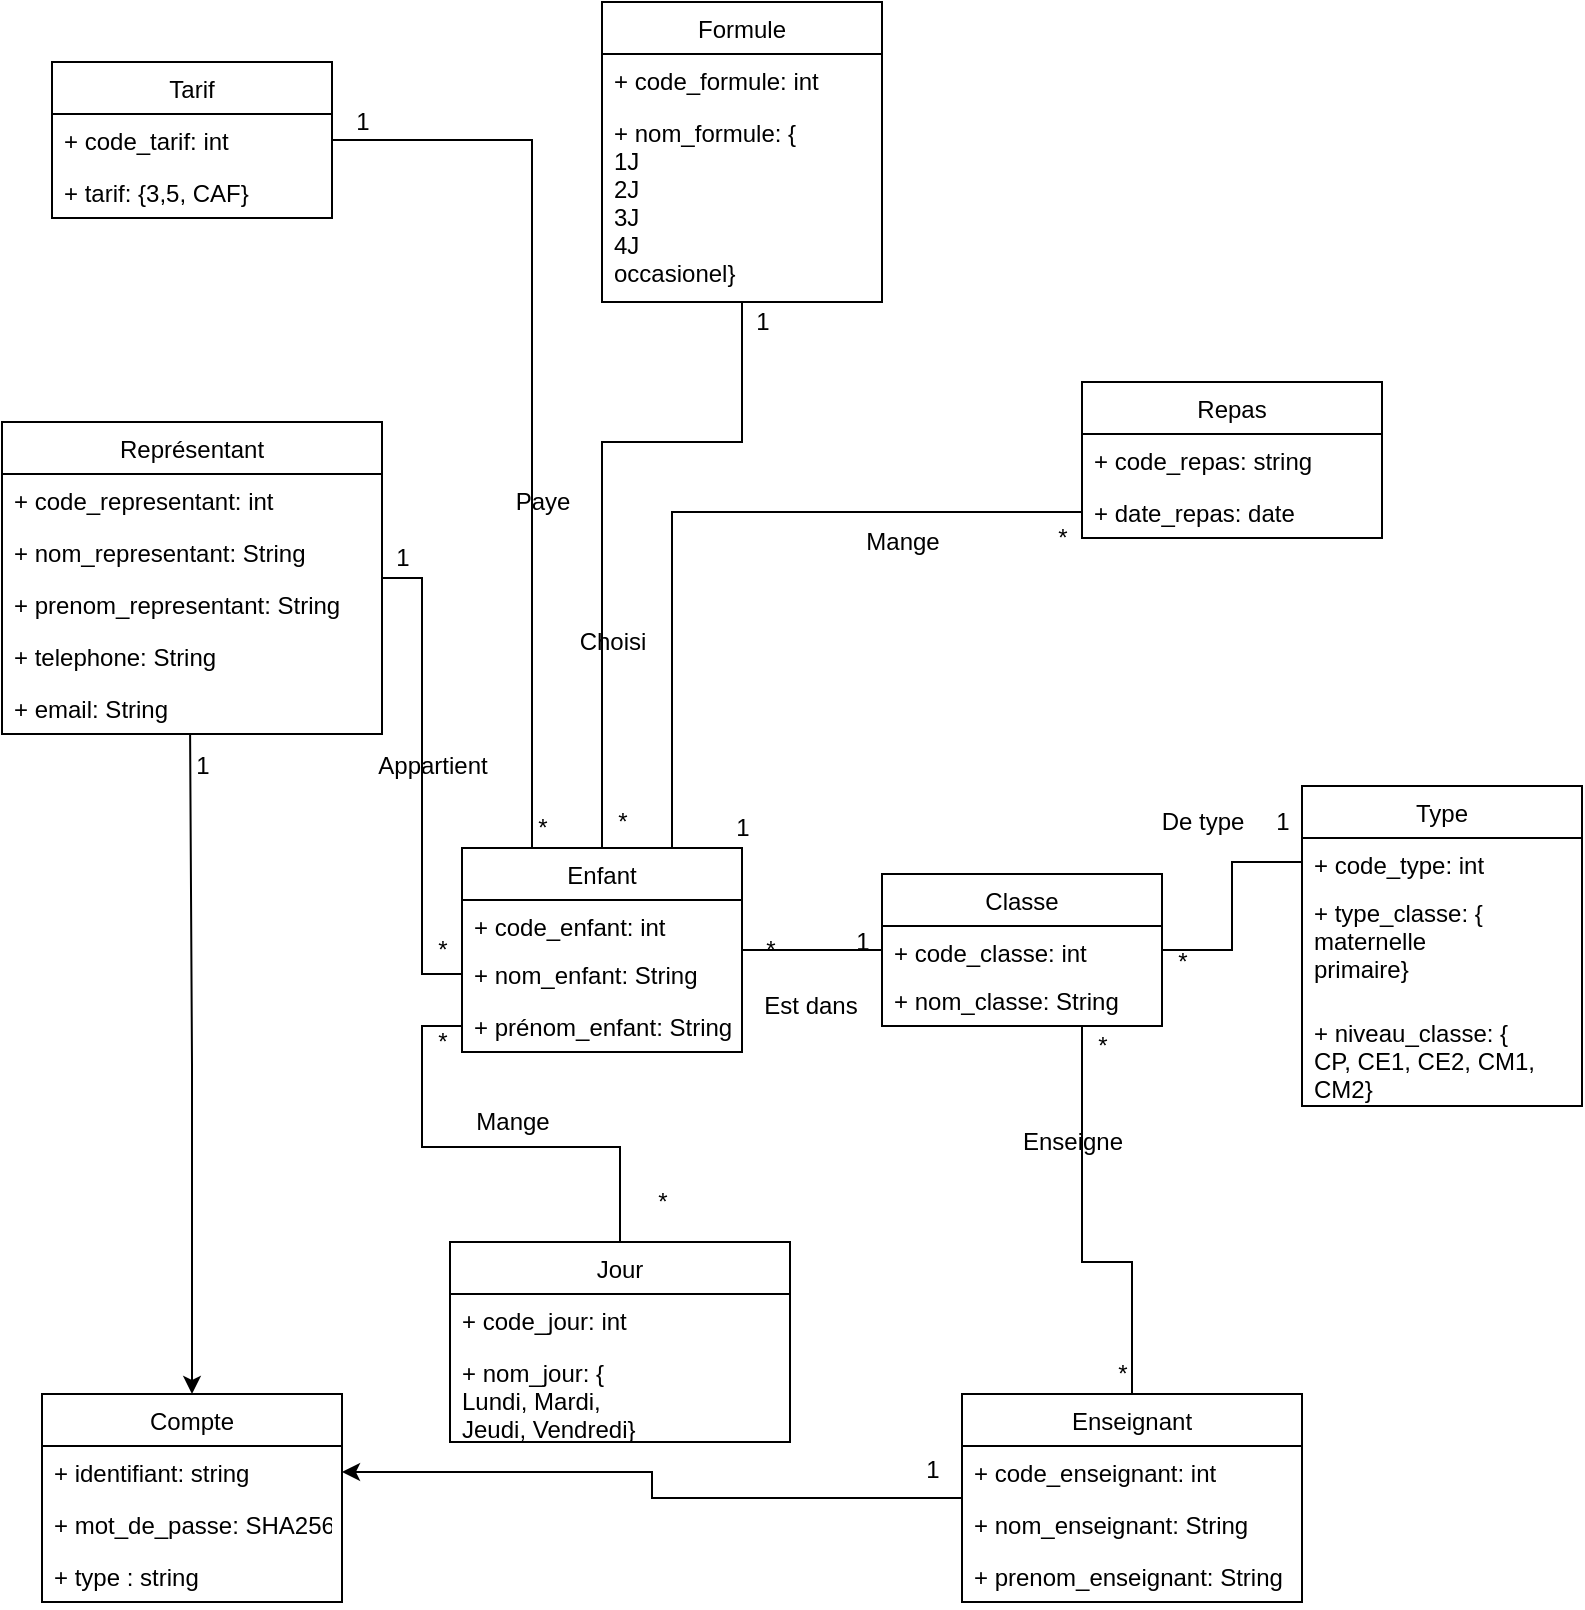 <mxfile version="19.0.3" type="device"><diagram id="Q0MRPk7_hbsRZfNSQdq8" name="Schéma UML"><mxGraphModel dx="946" dy="606" grid="1" gridSize="10" guides="1" tooltips="1" connect="1" arrows="1" fold="1" page="1" pageScale="1" pageWidth="827" pageHeight="1169" math="0" shadow="0"><root><mxCell id="0"/><mxCell id="1" parent="0"/><mxCell id="DP2eurDq-18GRdpjfGao-2" style="edgeStyle=orthogonalEdgeStyle;rounded=0;orthogonalLoop=1;jettySize=auto;html=1;entryX=0.25;entryY=0;entryDx=0;entryDy=0;endArrow=none;endFill=0;" parent="1" source="Xm6W6XK9oYb_QX0b-nRs-1" target="Xm6W6XK9oYb_QX0b-nRs-14" edge="1"><mxGeometry relative="1" as="geometry"><Array as="points"><mxPoint x="285" y="129"/></Array></mxGeometry></mxCell><mxCell id="Xm6W6XK9oYb_QX0b-nRs-1" value="Tarif" style="swimlane;fontStyle=0;childLayout=stackLayout;horizontal=1;startSize=26;fillColor=none;horizontalStack=0;resizeParent=1;resizeParentMax=0;resizeLast=0;collapsible=1;marginBottom=0;" parent="1" vertex="1"><mxGeometry x="45" y="90" width="140" height="78" as="geometry"/></mxCell><mxCell id="Xm6W6XK9oYb_QX0b-nRs-2" value="+ code_tarif: int" style="text;strokeColor=none;fillColor=none;align=left;verticalAlign=top;spacingLeft=4;spacingRight=4;overflow=hidden;rotatable=0;points=[[0,0.5],[1,0.5]];portConstraint=eastwest;" parent="Xm6W6XK9oYb_QX0b-nRs-1" vertex="1"><mxGeometry y="26" width="140" height="26" as="geometry"/></mxCell><mxCell id="Xm6W6XK9oYb_QX0b-nRs-3" value="+ tarif: {3,5, CAF}" style="text;strokeColor=none;fillColor=none;align=left;verticalAlign=top;spacingLeft=4;spacingRight=4;overflow=hidden;rotatable=0;points=[[0,0.5],[1,0.5]];portConstraint=eastwest;" parent="Xm6W6XK9oYb_QX0b-nRs-1" vertex="1"><mxGeometry y="52" width="140" height="26" as="geometry"/></mxCell><mxCell id="Xm6W6XK9oYb_QX0b-nRs-4" value="Repas" style="swimlane;fontStyle=0;childLayout=stackLayout;horizontal=1;startSize=26;fillColor=none;horizontalStack=0;resizeParent=1;resizeParentMax=0;resizeLast=0;collapsible=1;marginBottom=0;" parent="1" vertex="1"><mxGeometry x="560" y="250" width="150" height="78" as="geometry"/></mxCell><mxCell id="Xm6W6XK9oYb_QX0b-nRs-5" value="+ code_repas: string" style="text;strokeColor=none;fillColor=none;align=left;verticalAlign=top;spacingLeft=4;spacingRight=4;overflow=hidden;rotatable=0;points=[[0,0.5],[1,0.5]];portConstraint=eastwest;" parent="Xm6W6XK9oYb_QX0b-nRs-4" vertex="1"><mxGeometry y="26" width="150" height="26" as="geometry"/></mxCell><mxCell id="Xm6W6XK9oYb_QX0b-nRs-6" value="+ date_repas: date" style="text;strokeColor=none;fillColor=none;align=left;verticalAlign=top;spacingLeft=4;spacingRight=4;overflow=hidden;rotatable=0;points=[[0,0.5],[1,0.5]];portConstraint=eastwest;" parent="Xm6W6XK9oYb_QX0b-nRs-4" vertex="1"><mxGeometry y="52" width="150" height="26" as="geometry"/></mxCell><mxCell id="Xm6W6XK9oYb_QX0b-nRs-7" value="Représentant" style="swimlane;fontStyle=0;childLayout=stackLayout;horizontal=1;startSize=26;fillColor=none;horizontalStack=0;resizeParent=1;resizeParentMax=0;resizeLast=0;collapsible=1;marginBottom=0;" parent="1" vertex="1"><mxGeometry x="20" y="270" width="190" height="156" as="geometry"/></mxCell><mxCell id="Xm6W6XK9oYb_QX0b-nRs-8" value="+ code_representant: int" style="text;strokeColor=none;fillColor=none;align=left;verticalAlign=top;spacingLeft=4;spacingRight=4;overflow=hidden;rotatable=0;points=[[0,0.5],[1,0.5]];portConstraint=eastwest;" parent="Xm6W6XK9oYb_QX0b-nRs-7" vertex="1"><mxGeometry y="26" width="190" height="26" as="geometry"/></mxCell><mxCell id="Xm6W6XK9oYb_QX0b-nRs-12" value="+ nom_representant: String" style="text;strokeColor=none;fillColor=none;align=left;verticalAlign=top;spacingLeft=4;spacingRight=4;overflow=hidden;rotatable=0;points=[[0,0.5],[1,0.5]];portConstraint=eastwest;" parent="Xm6W6XK9oYb_QX0b-nRs-7" vertex="1"><mxGeometry y="52" width="190" height="26" as="geometry"/></mxCell><mxCell id="DP2eurDq-18GRdpjfGao-1" value="+ prenom_representant: String" style="text;strokeColor=none;fillColor=none;align=left;verticalAlign=top;spacingLeft=4;spacingRight=4;overflow=hidden;rotatable=0;points=[[0,0.5],[1,0.5]];portConstraint=eastwest;" parent="Xm6W6XK9oYb_QX0b-nRs-7" vertex="1"><mxGeometry y="78" width="190" height="26" as="geometry"/></mxCell><mxCell id="Xm6W6XK9oYb_QX0b-nRs-10" value="+ telephone: String" style="text;strokeColor=none;fillColor=none;align=left;verticalAlign=top;spacingLeft=4;spacingRight=4;overflow=hidden;rotatable=0;points=[[0,0.5],[1,0.5]];portConstraint=eastwest;" parent="Xm6W6XK9oYb_QX0b-nRs-7" vertex="1"><mxGeometry y="104" width="190" height="26" as="geometry"/></mxCell><mxCell id="HxqmKh8qBWPXigDvK_aa-1" value="+ email: String" style="text;strokeColor=none;fillColor=none;align=left;verticalAlign=top;spacingLeft=4;spacingRight=4;overflow=hidden;rotatable=0;points=[[0,0.5],[1,0.5]];portConstraint=eastwest;" parent="Xm6W6XK9oYb_QX0b-nRs-7" vertex="1"><mxGeometry y="130" width="190" height="26" as="geometry"/></mxCell><mxCell id="Xm6W6XK9oYb_QX0b-nRs-14" value="Enfant" style="swimlane;fontStyle=0;childLayout=stackLayout;horizontal=1;startSize=26;fillColor=none;horizontalStack=0;resizeParent=1;resizeParentMax=0;resizeLast=0;collapsible=1;marginBottom=0;" parent="1" vertex="1"><mxGeometry x="250" y="483" width="140" height="102" as="geometry"/></mxCell><mxCell id="Xm6W6XK9oYb_QX0b-nRs-15" value="+ code_enfant: int" style="text;strokeColor=none;fillColor=none;align=left;verticalAlign=top;spacingLeft=4;spacingRight=4;overflow=hidden;rotatable=0;points=[[0,0.5],[1,0.5]];portConstraint=eastwest;" parent="Xm6W6XK9oYb_QX0b-nRs-14" vertex="1"><mxGeometry y="26" width="140" height="24" as="geometry"/></mxCell><mxCell id="Xm6W6XK9oYb_QX0b-nRs-16" value="+ nom_enfant: String" style="text;strokeColor=none;fillColor=none;align=left;verticalAlign=top;spacingLeft=4;spacingRight=4;overflow=hidden;rotatable=0;points=[[0,0.5],[1,0.5]];portConstraint=eastwest;" parent="Xm6W6XK9oYb_QX0b-nRs-14" vertex="1"><mxGeometry y="50" width="140" height="26" as="geometry"/></mxCell><mxCell id="Xm6W6XK9oYb_QX0b-nRs-17" value="+ prénom_enfant: String" style="text;strokeColor=none;fillColor=none;align=left;verticalAlign=top;spacingLeft=4;spacingRight=4;overflow=hidden;rotatable=0;points=[[0,0.5],[1,0.5]];portConstraint=eastwest;" parent="Xm6W6XK9oYb_QX0b-nRs-14" vertex="1"><mxGeometry y="76" width="140" height="26" as="geometry"/></mxCell><mxCell id="Xm6W6XK9oYb_QX0b-nRs-18" value="Classe" style="swimlane;fontStyle=0;childLayout=stackLayout;horizontal=1;startSize=26;fillColor=none;horizontalStack=0;resizeParent=1;resizeParentMax=0;resizeLast=0;collapsible=1;marginBottom=0;" parent="1" vertex="1"><mxGeometry x="460" y="496" width="140" height="76" as="geometry"/></mxCell><mxCell id="Xm6W6XK9oYb_QX0b-nRs-19" value="+ code_classe: int" style="text;strokeColor=none;fillColor=none;align=left;verticalAlign=top;spacingLeft=4;spacingRight=4;overflow=hidden;rotatable=0;points=[[0,0.5],[1,0.5]];portConstraint=eastwest;" parent="Xm6W6XK9oYb_QX0b-nRs-18" vertex="1"><mxGeometry y="26" width="140" height="24" as="geometry"/></mxCell><mxCell id="Xm6W6XK9oYb_QX0b-nRs-20" value="+ nom_classe: String" style="text;strokeColor=none;fillColor=none;align=left;verticalAlign=top;spacingLeft=4;spacingRight=4;overflow=hidden;rotatable=0;points=[[0,0.5],[1,0.5]];portConstraint=eastwest;" parent="Xm6W6XK9oYb_QX0b-nRs-18" vertex="1"><mxGeometry y="50" width="140" height="26" as="geometry"/></mxCell><mxCell id="Xm6W6XK9oYb_QX0b-nRs-21" value="Type" style="swimlane;fontStyle=0;childLayout=stackLayout;horizontal=1;startSize=26;fillColor=none;horizontalStack=0;resizeParent=1;resizeParentMax=0;resizeLast=0;collapsible=1;marginBottom=0;" parent="1" vertex="1"><mxGeometry x="670" y="452" width="140" height="160" as="geometry"/></mxCell><mxCell id="Xm6W6XK9oYb_QX0b-nRs-22" value="+ code_type: int" style="text;strokeColor=none;fillColor=none;align=left;verticalAlign=top;spacingLeft=4;spacingRight=4;overflow=hidden;rotatable=0;points=[[0,0.5],[1,0.5]];portConstraint=eastwest;" parent="Xm6W6XK9oYb_QX0b-nRs-21" vertex="1"><mxGeometry y="26" width="140" height="24" as="geometry"/></mxCell><mxCell id="Xm6W6XK9oYb_QX0b-nRs-23" value="+ type_classe: {&#10;maternelle&#10;primaire}" style="text;strokeColor=none;fillColor=none;align=left;verticalAlign=top;spacingLeft=4;spacingRight=4;overflow=hidden;rotatable=0;points=[[0,0.5],[1,0.5]];portConstraint=eastwest;" parent="Xm6W6XK9oYb_QX0b-nRs-21" vertex="1"><mxGeometry y="50" width="140" height="60" as="geometry"/></mxCell><mxCell id="cTMAeSYHrxfc-wR-0xFB-5" value="+ niveau_classe: {&#10;CP, CE1, CE2, CM1,&#10;CM2}" style="text;strokeColor=none;fillColor=none;align=left;verticalAlign=top;spacingLeft=4;spacingRight=4;overflow=hidden;rotatable=0;points=[[0,0.5],[1,0.5]];portConstraint=eastwest;" parent="Xm6W6XK9oYb_QX0b-nRs-21" vertex="1"><mxGeometry y="110" width="140" height="50" as="geometry"/></mxCell><mxCell id="Xm6W6XK9oYb_QX0b-nRs-24" style="edgeStyle=orthogonalEdgeStyle;rounded=0;orthogonalLoop=1;jettySize=auto;html=1;exitX=1;exitY=0.5;exitDx=0;exitDy=0;entryX=0;entryY=0.5;entryDx=0;entryDy=0;startArrow=none;startFill=0;endArrow=none;endFill=0;" parent="1" source="Xm6W6XK9oYb_QX0b-nRs-19" target="Xm6W6XK9oYb_QX0b-nRs-22" edge="1"><mxGeometry relative="1" as="geometry"/></mxCell><mxCell id="Xm6W6XK9oYb_QX0b-nRs-25" style="edgeStyle=orthogonalEdgeStyle;rounded=0;orthogonalLoop=1;jettySize=auto;html=1;exitX=0;exitY=0.5;exitDx=0;exitDy=0;entryX=1;entryY=0.5;entryDx=0;entryDy=0;startArrow=none;startFill=0;endArrow=none;endFill=0;" parent="1" source="Xm6W6XK9oYb_QX0b-nRs-19" target="Xm6W6XK9oYb_QX0b-nRs-14" edge="1"><mxGeometry relative="1" as="geometry"/></mxCell><mxCell id="Xm6W6XK9oYb_QX0b-nRs-26" style="edgeStyle=orthogonalEdgeStyle;rounded=0;orthogonalLoop=1;jettySize=auto;html=1;exitX=0;exitY=0.5;exitDx=0;exitDy=0;entryX=1;entryY=0.5;entryDx=0;entryDy=0;startArrow=none;startFill=0;endArrow=none;endFill=0;" parent="1" source="Xm6W6XK9oYb_QX0b-nRs-16" target="Xm6W6XK9oYb_QX0b-nRs-7" edge="1"><mxGeometry relative="1" as="geometry"/></mxCell><mxCell id="Xm6W6XK9oYb_QX0b-nRs-29" style="edgeStyle=orthogonalEdgeStyle;rounded=0;orthogonalLoop=1;jettySize=auto;html=1;exitX=0;exitY=0.5;exitDx=0;exitDy=0;entryX=0.75;entryY=0;entryDx=0;entryDy=0;endArrow=none;endFill=0;" parent="1" source="Xm6W6XK9oYb_QX0b-nRs-6" target="Xm6W6XK9oYb_QX0b-nRs-14" edge="1"><mxGeometry relative="1" as="geometry"/></mxCell><mxCell id="Xm6W6XK9oYb_QX0b-nRs-30" value="*" style="text;html=1;align=center;verticalAlign=middle;resizable=0;points=[];autosize=1;strokeColor=none;fillColor=none;" parent="1" vertex="1"><mxGeometry x="280" y="463" width="20" height="20" as="geometry"/></mxCell><mxCell id="Xm6W6XK9oYb_QX0b-nRs-31" value="1" style="text;html=1;align=center;verticalAlign=middle;resizable=0;points=[];autosize=1;strokeColor=none;fillColor=none;" parent="1" vertex="1"><mxGeometry x="190" y="110" width="20" height="20" as="geometry"/></mxCell><mxCell id="Xm6W6XK9oYb_QX0b-nRs-32" value="1" style="text;html=1;align=center;verticalAlign=middle;resizable=0;points=[];autosize=1;strokeColor=none;fillColor=none;" parent="1" vertex="1"><mxGeometry x="380" y="463" width="20" height="20" as="geometry"/></mxCell><mxCell id="Xm6W6XK9oYb_QX0b-nRs-33" value="*" style="text;html=1;align=center;verticalAlign=middle;resizable=0;points=[];autosize=1;strokeColor=none;fillColor=none;" parent="1" vertex="1"><mxGeometry x="540" y="318" width="20" height="20" as="geometry"/></mxCell><mxCell id="Xm6W6XK9oYb_QX0b-nRs-34" value="*" style="text;html=1;align=center;verticalAlign=middle;resizable=0;points=[];autosize=1;strokeColor=none;fillColor=none;" parent="1" vertex="1"><mxGeometry x="230" y="524" width="20" height="20" as="geometry"/></mxCell><mxCell id="Xm6W6XK9oYb_QX0b-nRs-35" value="1" style="text;html=1;align=center;verticalAlign=middle;resizable=0;points=[];autosize=1;strokeColor=none;fillColor=none;" parent="1" vertex="1"><mxGeometry x="210" y="328" width="20" height="20" as="geometry"/></mxCell><mxCell id="Xm6W6XK9oYb_QX0b-nRs-36" value="*" style="text;html=1;align=center;verticalAlign=middle;resizable=0;points=[];autosize=1;strokeColor=none;fillColor=none;" parent="1" vertex="1"><mxGeometry x="394" y="524" width="20" height="20" as="geometry"/></mxCell><mxCell id="Xm6W6XK9oYb_QX0b-nRs-37" value="1" style="text;html=1;align=center;verticalAlign=middle;resizable=0;points=[];autosize=1;strokeColor=none;fillColor=none;" parent="1" vertex="1"><mxGeometry x="440" y="520" width="20" height="20" as="geometry"/></mxCell><mxCell id="Xm6W6XK9oYb_QX0b-nRs-38" value="*" style="text;html=1;align=center;verticalAlign=middle;resizable=0;points=[];autosize=1;strokeColor=none;fillColor=none;" parent="1" vertex="1"><mxGeometry x="600" y="530" width="20" height="20" as="geometry"/></mxCell><mxCell id="Xm6W6XK9oYb_QX0b-nRs-39" value="1" style="text;html=1;align=center;verticalAlign=middle;resizable=0;points=[];autosize=1;strokeColor=none;fillColor=none;" parent="1" vertex="1"><mxGeometry x="650" y="460" width="20" height="20" as="geometry"/></mxCell><mxCell id="Xm6W6XK9oYb_QX0b-nRs-40" value="Appartient" style="text;html=1;align=center;verticalAlign=middle;resizable=0;points=[];autosize=1;strokeColor=none;fillColor=none;" parent="1" vertex="1"><mxGeometry x="200" y="432" width="70" height="20" as="geometry"/></mxCell><mxCell id="Xm6W6XK9oYb_QX0b-nRs-41" value="Paye" style="text;html=1;align=center;verticalAlign=middle;resizable=0;points=[];autosize=1;strokeColor=none;fillColor=none;" parent="1" vertex="1"><mxGeometry x="270" y="300" width="40" height="20" as="geometry"/></mxCell><mxCell id="Xm6W6XK9oYb_QX0b-nRs-42" value="Mange" style="text;html=1;align=center;verticalAlign=middle;resizable=0;points=[];autosize=1;strokeColor=none;fillColor=none;" parent="1" vertex="1"><mxGeometry x="445" y="320" width="50" height="20" as="geometry"/></mxCell><mxCell id="Xm6W6XK9oYb_QX0b-nRs-43" value="Est dans" style="text;html=1;align=center;verticalAlign=middle;resizable=0;points=[];autosize=1;strokeColor=none;fillColor=none;" parent="1" vertex="1"><mxGeometry x="394" y="552" width="60" height="20" as="geometry"/></mxCell><mxCell id="Xm6W6XK9oYb_QX0b-nRs-44" value="De type" style="text;html=1;align=center;verticalAlign=middle;resizable=0;points=[];autosize=1;strokeColor=none;fillColor=none;" parent="1" vertex="1"><mxGeometry x="590" y="460" width="60" height="20" as="geometry"/></mxCell><mxCell id="ajB6_8e_put2SL1iQQkQ-7" style="edgeStyle=orthogonalEdgeStyle;rounded=0;orthogonalLoop=1;jettySize=auto;html=1;exitX=0.5;exitY=0;exitDx=0;exitDy=0;entryX=0.495;entryY=1;entryDx=0;entryDy=0;entryPerimeter=0;endArrow=none;endFill=0;startArrow=classic;startFill=1;" parent="1" source="Xm6W6XK9oYb_QX0b-nRs-45" target="HxqmKh8qBWPXigDvK_aa-1" edge="1"><mxGeometry relative="1" as="geometry"/></mxCell><mxCell id="Xm6W6XK9oYb_QX0b-nRs-45" value="Compte" style="swimlane;fontStyle=0;childLayout=stackLayout;horizontal=1;startSize=26;fillColor=none;horizontalStack=0;resizeParent=1;resizeParentMax=0;resizeLast=0;collapsible=1;marginBottom=0;" parent="1" vertex="1"><mxGeometry x="40" y="756" width="150" height="104" as="geometry"/></mxCell><mxCell id="Xm6W6XK9oYb_QX0b-nRs-46" value="+ identifiant: string" style="text;strokeColor=none;fillColor=none;align=left;verticalAlign=top;spacingLeft=4;spacingRight=4;overflow=hidden;rotatable=0;points=[[0,0.5],[1,0.5]];portConstraint=eastwest;" parent="Xm6W6XK9oYb_QX0b-nRs-45" vertex="1"><mxGeometry y="26" width="150" height="26" as="geometry"/></mxCell><mxCell id="Xm6W6XK9oYb_QX0b-nRs-47" value="+ mot_de_passe: SHA256" style="text;strokeColor=none;fillColor=none;align=left;verticalAlign=top;spacingLeft=4;spacingRight=4;overflow=hidden;rotatable=0;points=[[0,0.5],[1,0.5]];portConstraint=eastwest;" parent="Xm6W6XK9oYb_QX0b-nRs-45" vertex="1"><mxGeometry y="52" width="150" height="26" as="geometry"/></mxCell><mxCell id="Xm6W6XK9oYb_QX0b-nRs-48" value="+ type : string" style="text;strokeColor=none;fillColor=none;align=left;verticalAlign=top;spacingLeft=4;spacingRight=4;overflow=hidden;rotatable=0;points=[[0,0.5],[1,0.5]];portConstraint=eastwest;" parent="Xm6W6XK9oYb_QX0b-nRs-45" vertex="1"><mxGeometry y="78" width="150" height="26" as="geometry"/></mxCell><mxCell id="Xm6W6XK9oYb_QX0b-nRs-50" value="1" style="text;html=1;align=center;verticalAlign=middle;resizable=0;points=[];autosize=1;strokeColor=none;fillColor=none;" parent="1" vertex="1"><mxGeometry x="110" y="432" width="20" height="20" as="geometry"/></mxCell><mxCell id="ajB6_8e_put2SL1iQQkQ-4" style="edgeStyle=orthogonalEdgeStyle;rounded=0;orthogonalLoop=1;jettySize=auto;html=1;entryX=1;entryY=0.5;entryDx=0;entryDy=0;" parent="1" source="DP2eurDq-18GRdpjfGao-3" target="Xm6W6XK9oYb_QX0b-nRs-46" edge="1"><mxGeometry relative="1" as="geometry"/></mxCell><mxCell id="ajB6_8e_put2SL1iQQkQ-6" style="edgeStyle=orthogonalEdgeStyle;rounded=0;orthogonalLoop=1;jettySize=auto;html=1;exitX=0.5;exitY=0;exitDx=0;exitDy=0;entryX=0.464;entryY=1;entryDx=0;entryDy=0;entryPerimeter=0;endArrow=none;endFill=0;" parent="1" source="DP2eurDq-18GRdpjfGao-3" target="Xm6W6XK9oYb_QX0b-nRs-20" edge="1"><mxGeometry relative="1" as="geometry"><Array as="points"><mxPoint x="560" y="690"/><mxPoint x="560" y="572"/></Array></mxGeometry></mxCell><mxCell id="DP2eurDq-18GRdpjfGao-3" value="Enseignant" style="swimlane;fontStyle=0;childLayout=stackLayout;horizontal=1;startSize=26;fillColor=none;horizontalStack=0;resizeParent=1;resizeParentMax=0;resizeLast=0;collapsible=1;marginBottom=0;" parent="1" vertex="1"><mxGeometry x="500" y="756" width="170" height="104" as="geometry"/></mxCell><mxCell id="DP2eurDq-18GRdpjfGao-4" value="+ code_enseignant: int" style="text;strokeColor=none;fillColor=none;align=left;verticalAlign=top;spacingLeft=4;spacingRight=4;overflow=hidden;rotatable=0;points=[[0,0.5],[1,0.5]];portConstraint=eastwest;" parent="DP2eurDq-18GRdpjfGao-3" vertex="1"><mxGeometry y="26" width="170" height="26" as="geometry"/></mxCell><mxCell id="DP2eurDq-18GRdpjfGao-5" value="+ nom_enseignant: String" style="text;strokeColor=none;fillColor=none;align=left;verticalAlign=top;spacingLeft=4;spacingRight=4;overflow=hidden;rotatable=0;points=[[0,0.5],[1,0.5]];portConstraint=eastwest;" parent="DP2eurDq-18GRdpjfGao-3" vertex="1"><mxGeometry y="52" width="170" height="26" as="geometry"/></mxCell><mxCell id="DP2eurDq-18GRdpjfGao-6" value="+ prenom_enseignant: String" style="text;strokeColor=none;fillColor=none;align=left;verticalAlign=top;spacingLeft=4;spacingRight=4;overflow=hidden;rotatable=0;points=[[0,0.5],[1,0.5]];portConstraint=eastwest;" parent="DP2eurDq-18GRdpjfGao-3" vertex="1"><mxGeometry y="78" width="170" height="26" as="geometry"/></mxCell><mxCell id="DP2eurDq-18GRdpjfGao-9" value="*" style="text;html=1;align=center;verticalAlign=middle;resizable=0;points=[];autosize=1;strokeColor=none;fillColor=none;" parent="1" vertex="1"><mxGeometry x="570" y="736" width="20" height="20" as="geometry"/></mxCell><mxCell id="DP2eurDq-18GRdpjfGao-10" value="*" style="text;html=1;align=center;verticalAlign=middle;resizable=0;points=[];autosize=1;strokeColor=none;fillColor=none;" parent="1" vertex="1"><mxGeometry x="560" y="572" width="20" height="20" as="geometry"/></mxCell><mxCell id="DP2eurDq-18GRdpjfGao-11" value="Enseigne" style="text;html=1;align=center;verticalAlign=middle;resizable=0;points=[];autosize=1;strokeColor=none;fillColor=none;" parent="1" vertex="1"><mxGeometry x="520" y="620" width="70" height="20" as="geometry"/></mxCell><mxCell id="ajB6_8e_put2SL1iQQkQ-9" style="edgeStyle=orthogonalEdgeStyle;rounded=0;orthogonalLoop=1;jettySize=auto;html=1;entryX=0.5;entryY=0;entryDx=0;entryDy=0;endArrow=none;endFill=0;" parent="1" source="ajB6_8e_put2SL1iQQkQ-1" target="Xm6W6XK9oYb_QX0b-nRs-14" edge="1"><mxGeometry relative="1" as="geometry"><Array as="points"><mxPoint x="390" y="280"/><mxPoint x="320" y="280"/></Array></mxGeometry></mxCell><mxCell id="ajB6_8e_put2SL1iQQkQ-1" value="Formule" style="swimlane;fontStyle=0;childLayout=stackLayout;horizontal=1;startSize=26;horizontalStack=0;resizeParent=1;resizeParentMax=0;resizeLast=0;collapsible=1;marginBottom=0;" parent="1" vertex="1"><mxGeometry x="320" y="60" width="140" height="150" as="geometry"/></mxCell><mxCell id="ajB6_8e_put2SL1iQQkQ-2" value="+ code_formule: int" style="text;strokeColor=none;fillColor=none;align=left;verticalAlign=top;spacingLeft=4;spacingRight=4;overflow=hidden;rotatable=0;points=[[0,0.5],[1,0.5]];portConstraint=eastwest;" parent="ajB6_8e_put2SL1iQQkQ-1" vertex="1"><mxGeometry y="26" width="140" height="26" as="geometry"/></mxCell><mxCell id="ajB6_8e_put2SL1iQQkQ-3" value="+ nom_formule: {&#10;1J&#10;2J&#10;3J&#10;4J&#10;occasionel}" style="text;strokeColor=none;fillColor=none;align=left;verticalAlign=top;spacingLeft=4;spacingRight=4;overflow=hidden;rotatable=0;points=[[0,0.5],[1,0.5]];portConstraint=eastwest;" parent="ajB6_8e_put2SL1iQQkQ-1" vertex="1"><mxGeometry y="52" width="140" height="98" as="geometry"/></mxCell><mxCell id="ajB6_8e_put2SL1iQQkQ-10" value="1" style="text;html=1;align=center;verticalAlign=middle;resizable=0;points=[];autosize=1;strokeColor=none;fillColor=none;" parent="1" vertex="1"><mxGeometry x="390" y="210" width="20" height="20" as="geometry"/></mxCell><mxCell id="ajB6_8e_put2SL1iQQkQ-11" value="*" style="text;html=1;align=center;verticalAlign=middle;resizable=0;points=[];autosize=1;strokeColor=none;fillColor=none;" parent="1" vertex="1"><mxGeometry x="320" y="460" width="20" height="20" as="geometry"/></mxCell><mxCell id="ajB6_8e_put2SL1iQQkQ-12" value="1" style="text;html=1;align=center;verticalAlign=middle;resizable=0;points=[];autosize=1;strokeColor=none;fillColor=none;" parent="1" vertex="1"><mxGeometry x="475" y="784" width="20" height="20" as="geometry"/></mxCell><mxCell id="ajB6_8e_put2SL1iQQkQ-13" value="Choisi" style="text;html=1;align=center;verticalAlign=middle;resizable=0;points=[];autosize=1;strokeColor=none;fillColor=none;" parent="1" vertex="1"><mxGeometry x="300" y="370" width="50" height="20" as="geometry"/></mxCell><mxCell id="cTMAeSYHrxfc-wR-0xFB-1" value="Jour" style="swimlane;fontStyle=0;childLayout=stackLayout;horizontal=1;startSize=26;fillColor=none;horizontalStack=0;resizeParent=1;resizeParentMax=0;resizeLast=0;collapsible=1;marginBottom=0;" parent="1" vertex="1"><mxGeometry x="244" y="680" width="170" height="100" as="geometry"/></mxCell><mxCell id="cTMAeSYHrxfc-wR-0xFB-2" value="+ code_jour: int" style="text;strokeColor=none;fillColor=none;align=left;verticalAlign=top;spacingLeft=4;spacingRight=4;overflow=hidden;rotatable=0;points=[[0,0.5],[1,0.5]];portConstraint=eastwest;" parent="cTMAeSYHrxfc-wR-0xFB-1" vertex="1"><mxGeometry y="26" width="170" height="26" as="geometry"/></mxCell><mxCell id="cTMAeSYHrxfc-wR-0xFB-3" value="+ nom_jour: {&#10;Lundi, Mardi, &#10;Jeudi, Vendredi}" style="text;strokeColor=none;fillColor=none;align=left;verticalAlign=top;spacingLeft=4;spacingRight=4;overflow=hidden;rotatable=0;points=[[0,0.5],[1,0.5]];portConstraint=eastwest;" parent="cTMAeSYHrxfc-wR-0xFB-1" vertex="1"><mxGeometry y="52" width="170" height="48" as="geometry"/></mxCell><mxCell id="cTMAeSYHrxfc-wR-0xFB-7" value="Mange" style="text;html=1;align=center;verticalAlign=middle;resizable=0;points=[];autosize=1;strokeColor=none;fillColor=none;" parent="1" vertex="1"><mxGeometry x="250" y="610" width="50" height="20" as="geometry"/></mxCell><mxCell id="cTMAeSYHrxfc-wR-0xFB-9" style="edgeStyle=orthogonalEdgeStyle;rounded=0;orthogonalLoop=1;jettySize=auto;html=1;exitX=0;exitY=0.5;exitDx=0;exitDy=0;entryX=0.5;entryY=0;entryDx=0;entryDy=0;endArrow=none;endFill=0;" parent="1" source="Xm6W6XK9oYb_QX0b-nRs-17" target="cTMAeSYHrxfc-wR-0xFB-1" edge="1"><mxGeometry relative="1" as="geometry"/></mxCell><mxCell id="cTMAeSYHrxfc-wR-0xFB-10" value="*" style="text;html=1;align=center;verticalAlign=middle;resizable=0;points=[];autosize=1;strokeColor=none;fillColor=none;" parent="1" vertex="1"><mxGeometry x="230" y="570" width="20" height="20" as="geometry"/></mxCell><mxCell id="cTMAeSYHrxfc-wR-0xFB-11" value="*" style="text;html=1;align=center;verticalAlign=middle;resizable=0;points=[];autosize=1;strokeColor=none;fillColor=none;" parent="1" vertex="1"><mxGeometry x="340" y="650" width="20" height="20" as="geometry"/></mxCell></root></mxGraphModel></diagram></mxfile>